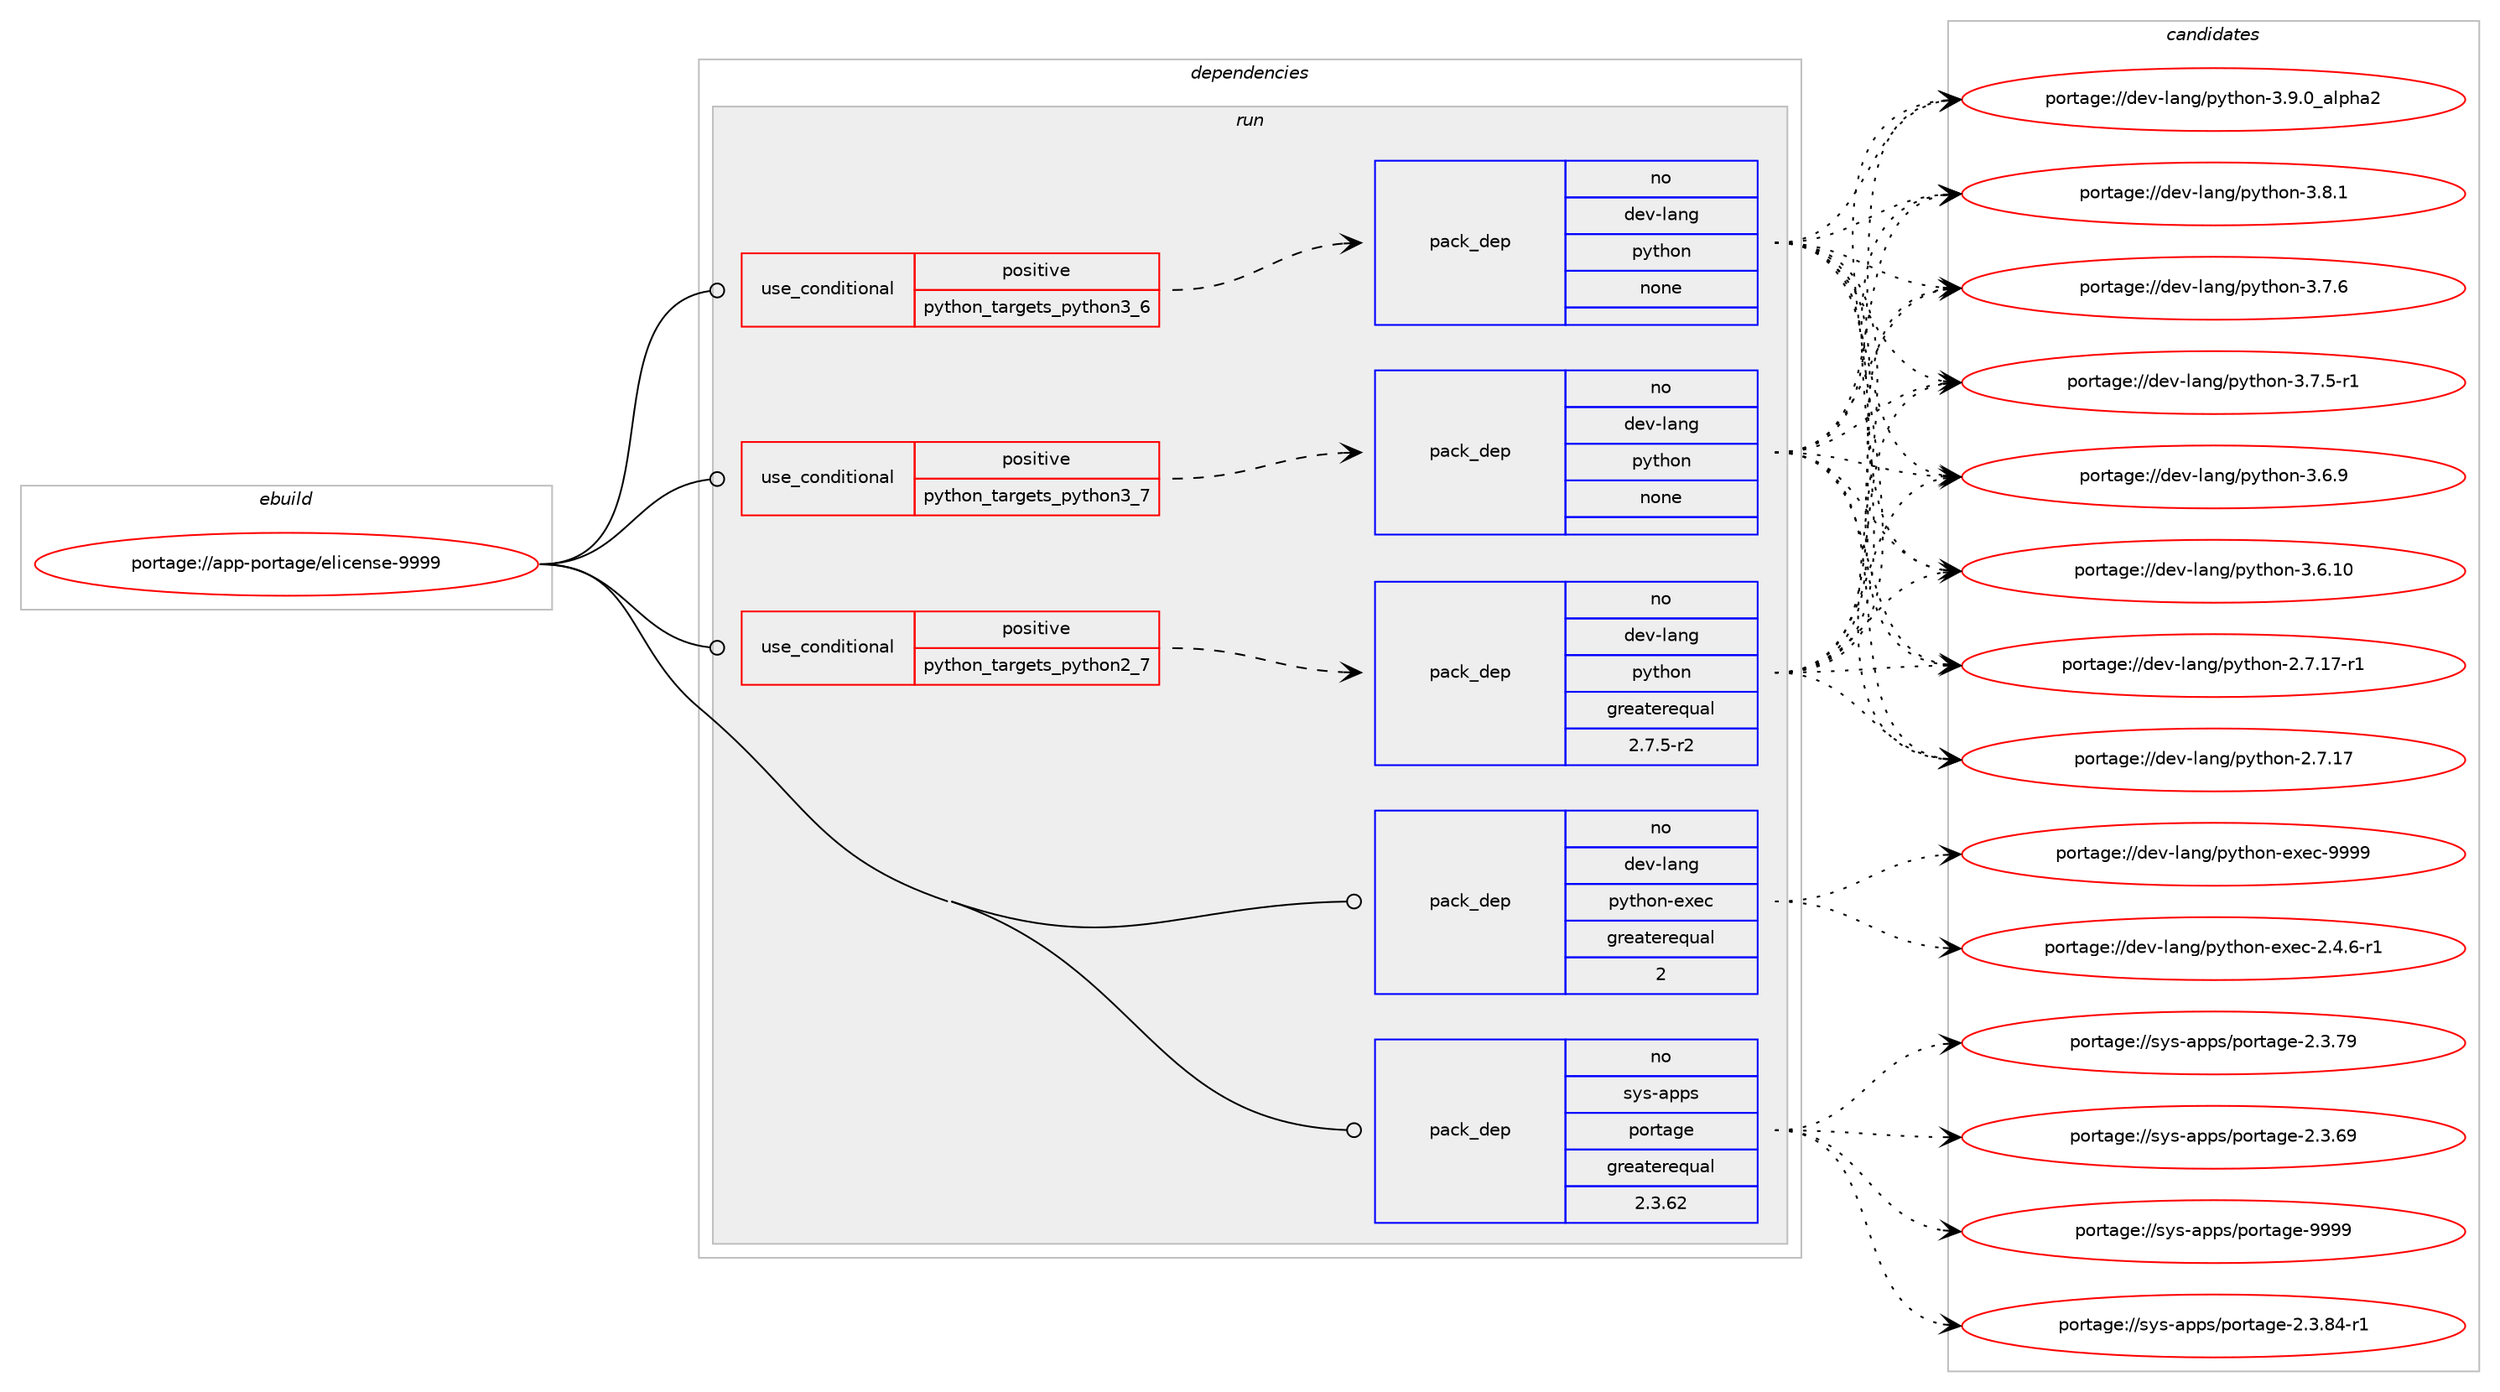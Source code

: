 digraph prolog {

# *************
# Graph options
# *************

newrank=true;
concentrate=true;
compound=true;
graph [rankdir=LR,fontname=Helvetica,fontsize=10,ranksep=1.5];#, ranksep=2.5, nodesep=0.2];
edge  [arrowhead=vee];
node  [fontname=Helvetica,fontsize=10];

# **********
# The ebuild
# **********

subgraph cluster_leftcol {
color=gray;
label=<<i>ebuild</i>>;
id [label="portage://app-portage/elicense-9999", color=red, width=4, href="../app-portage/elicense-9999.svg"];
}

# ****************
# The dependencies
# ****************

subgraph cluster_midcol {
color=gray;
label=<<i>dependencies</i>>;
subgraph cluster_compile {
fillcolor="#eeeeee";
style=filled;
label=<<i>compile</i>>;
}
subgraph cluster_compileandrun {
fillcolor="#eeeeee";
style=filled;
label=<<i>compile and run</i>>;
}
subgraph cluster_run {
fillcolor="#eeeeee";
style=filled;
label=<<i>run</i>>;
subgraph cond141386 {
dependency602553 [label=<<TABLE BORDER="0" CELLBORDER="1" CELLSPACING="0" CELLPADDING="4"><TR><TD ROWSPAN="3" CELLPADDING="10">use_conditional</TD></TR><TR><TD>positive</TD></TR><TR><TD>python_targets_python2_7</TD></TR></TABLE>>, shape=none, color=red];
subgraph pack453118 {
dependency602554 [label=<<TABLE BORDER="0" CELLBORDER="1" CELLSPACING="0" CELLPADDING="4" WIDTH="220"><TR><TD ROWSPAN="6" CELLPADDING="30">pack_dep</TD></TR><TR><TD WIDTH="110">no</TD></TR><TR><TD>dev-lang</TD></TR><TR><TD>python</TD></TR><TR><TD>greaterequal</TD></TR><TR><TD>2.7.5-r2</TD></TR></TABLE>>, shape=none, color=blue];
}
dependency602553:e -> dependency602554:w [weight=20,style="dashed",arrowhead="vee"];
}
id:e -> dependency602553:w [weight=20,style="solid",arrowhead="odot"];
subgraph cond141387 {
dependency602555 [label=<<TABLE BORDER="0" CELLBORDER="1" CELLSPACING="0" CELLPADDING="4"><TR><TD ROWSPAN="3" CELLPADDING="10">use_conditional</TD></TR><TR><TD>positive</TD></TR><TR><TD>python_targets_python3_6</TD></TR></TABLE>>, shape=none, color=red];
subgraph pack453119 {
dependency602556 [label=<<TABLE BORDER="0" CELLBORDER="1" CELLSPACING="0" CELLPADDING="4" WIDTH="220"><TR><TD ROWSPAN="6" CELLPADDING="30">pack_dep</TD></TR><TR><TD WIDTH="110">no</TD></TR><TR><TD>dev-lang</TD></TR><TR><TD>python</TD></TR><TR><TD>none</TD></TR><TR><TD></TD></TR></TABLE>>, shape=none, color=blue];
}
dependency602555:e -> dependency602556:w [weight=20,style="dashed",arrowhead="vee"];
}
id:e -> dependency602555:w [weight=20,style="solid",arrowhead="odot"];
subgraph cond141388 {
dependency602557 [label=<<TABLE BORDER="0" CELLBORDER="1" CELLSPACING="0" CELLPADDING="4"><TR><TD ROWSPAN="3" CELLPADDING="10">use_conditional</TD></TR><TR><TD>positive</TD></TR><TR><TD>python_targets_python3_7</TD></TR></TABLE>>, shape=none, color=red];
subgraph pack453120 {
dependency602558 [label=<<TABLE BORDER="0" CELLBORDER="1" CELLSPACING="0" CELLPADDING="4" WIDTH="220"><TR><TD ROWSPAN="6" CELLPADDING="30">pack_dep</TD></TR><TR><TD WIDTH="110">no</TD></TR><TR><TD>dev-lang</TD></TR><TR><TD>python</TD></TR><TR><TD>none</TD></TR><TR><TD></TD></TR></TABLE>>, shape=none, color=blue];
}
dependency602557:e -> dependency602558:w [weight=20,style="dashed",arrowhead="vee"];
}
id:e -> dependency602557:w [weight=20,style="solid",arrowhead="odot"];
subgraph pack453121 {
dependency602559 [label=<<TABLE BORDER="0" CELLBORDER="1" CELLSPACING="0" CELLPADDING="4" WIDTH="220"><TR><TD ROWSPAN="6" CELLPADDING="30">pack_dep</TD></TR><TR><TD WIDTH="110">no</TD></TR><TR><TD>dev-lang</TD></TR><TR><TD>python-exec</TD></TR><TR><TD>greaterequal</TD></TR><TR><TD>2</TD></TR></TABLE>>, shape=none, color=blue];
}
id:e -> dependency602559:w [weight=20,style="solid",arrowhead="odot"];
subgraph pack453122 {
dependency602560 [label=<<TABLE BORDER="0" CELLBORDER="1" CELLSPACING="0" CELLPADDING="4" WIDTH="220"><TR><TD ROWSPAN="6" CELLPADDING="30">pack_dep</TD></TR><TR><TD WIDTH="110">no</TD></TR><TR><TD>sys-apps</TD></TR><TR><TD>portage</TD></TR><TR><TD>greaterequal</TD></TR><TR><TD>2.3.62</TD></TR></TABLE>>, shape=none, color=blue];
}
id:e -> dependency602560:w [weight=20,style="solid",arrowhead="odot"];
}
}

# **************
# The candidates
# **************

subgraph cluster_choices {
rank=same;
color=gray;
label=<<i>candidates</i>>;

subgraph choice453118 {
color=black;
nodesep=1;
choice10010111845108971101034711212111610411111045514657464895971081121049750 [label="portage://dev-lang/python-3.9.0_alpha2", color=red, width=4,href="../dev-lang/python-3.9.0_alpha2.svg"];
choice100101118451089711010347112121116104111110455146564649 [label="portage://dev-lang/python-3.8.1", color=red, width=4,href="../dev-lang/python-3.8.1.svg"];
choice100101118451089711010347112121116104111110455146554654 [label="portage://dev-lang/python-3.7.6", color=red, width=4,href="../dev-lang/python-3.7.6.svg"];
choice1001011184510897110103471121211161041111104551465546534511449 [label="portage://dev-lang/python-3.7.5-r1", color=red, width=4,href="../dev-lang/python-3.7.5-r1.svg"];
choice100101118451089711010347112121116104111110455146544657 [label="portage://dev-lang/python-3.6.9", color=red, width=4,href="../dev-lang/python-3.6.9.svg"];
choice10010111845108971101034711212111610411111045514654464948 [label="portage://dev-lang/python-3.6.10", color=red, width=4,href="../dev-lang/python-3.6.10.svg"];
choice100101118451089711010347112121116104111110455046554649554511449 [label="portage://dev-lang/python-2.7.17-r1", color=red, width=4,href="../dev-lang/python-2.7.17-r1.svg"];
choice10010111845108971101034711212111610411111045504655464955 [label="portage://dev-lang/python-2.7.17", color=red, width=4,href="../dev-lang/python-2.7.17.svg"];
dependency602554:e -> choice10010111845108971101034711212111610411111045514657464895971081121049750:w [style=dotted,weight="100"];
dependency602554:e -> choice100101118451089711010347112121116104111110455146564649:w [style=dotted,weight="100"];
dependency602554:e -> choice100101118451089711010347112121116104111110455146554654:w [style=dotted,weight="100"];
dependency602554:e -> choice1001011184510897110103471121211161041111104551465546534511449:w [style=dotted,weight="100"];
dependency602554:e -> choice100101118451089711010347112121116104111110455146544657:w [style=dotted,weight="100"];
dependency602554:e -> choice10010111845108971101034711212111610411111045514654464948:w [style=dotted,weight="100"];
dependency602554:e -> choice100101118451089711010347112121116104111110455046554649554511449:w [style=dotted,weight="100"];
dependency602554:e -> choice10010111845108971101034711212111610411111045504655464955:w [style=dotted,weight="100"];
}
subgraph choice453119 {
color=black;
nodesep=1;
choice10010111845108971101034711212111610411111045514657464895971081121049750 [label="portage://dev-lang/python-3.9.0_alpha2", color=red, width=4,href="../dev-lang/python-3.9.0_alpha2.svg"];
choice100101118451089711010347112121116104111110455146564649 [label="portage://dev-lang/python-3.8.1", color=red, width=4,href="../dev-lang/python-3.8.1.svg"];
choice100101118451089711010347112121116104111110455146554654 [label="portage://dev-lang/python-3.7.6", color=red, width=4,href="../dev-lang/python-3.7.6.svg"];
choice1001011184510897110103471121211161041111104551465546534511449 [label="portage://dev-lang/python-3.7.5-r1", color=red, width=4,href="../dev-lang/python-3.7.5-r1.svg"];
choice100101118451089711010347112121116104111110455146544657 [label="portage://dev-lang/python-3.6.9", color=red, width=4,href="../dev-lang/python-3.6.9.svg"];
choice10010111845108971101034711212111610411111045514654464948 [label="portage://dev-lang/python-3.6.10", color=red, width=4,href="../dev-lang/python-3.6.10.svg"];
choice100101118451089711010347112121116104111110455046554649554511449 [label="portage://dev-lang/python-2.7.17-r1", color=red, width=4,href="../dev-lang/python-2.7.17-r1.svg"];
choice10010111845108971101034711212111610411111045504655464955 [label="portage://dev-lang/python-2.7.17", color=red, width=4,href="../dev-lang/python-2.7.17.svg"];
dependency602556:e -> choice10010111845108971101034711212111610411111045514657464895971081121049750:w [style=dotted,weight="100"];
dependency602556:e -> choice100101118451089711010347112121116104111110455146564649:w [style=dotted,weight="100"];
dependency602556:e -> choice100101118451089711010347112121116104111110455146554654:w [style=dotted,weight="100"];
dependency602556:e -> choice1001011184510897110103471121211161041111104551465546534511449:w [style=dotted,weight="100"];
dependency602556:e -> choice100101118451089711010347112121116104111110455146544657:w [style=dotted,weight="100"];
dependency602556:e -> choice10010111845108971101034711212111610411111045514654464948:w [style=dotted,weight="100"];
dependency602556:e -> choice100101118451089711010347112121116104111110455046554649554511449:w [style=dotted,weight="100"];
dependency602556:e -> choice10010111845108971101034711212111610411111045504655464955:w [style=dotted,weight="100"];
}
subgraph choice453120 {
color=black;
nodesep=1;
choice10010111845108971101034711212111610411111045514657464895971081121049750 [label="portage://dev-lang/python-3.9.0_alpha2", color=red, width=4,href="../dev-lang/python-3.9.0_alpha2.svg"];
choice100101118451089711010347112121116104111110455146564649 [label="portage://dev-lang/python-3.8.1", color=red, width=4,href="../dev-lang/python-3.8.1.svg"];
choice100101118451089711010347112121116104111110455146554654 [label="portage://dev-lang/python-3.7.6", color=red, width=4,href="../dev-lang/python-3.7.6.svg"];
choice1001011184510897110103471121211161041111104551465546534511449 [label="portage://dev-lang/python-3.7.5-r1", color=red, width=4,href="../dev-lang/python-3.7.5-r1.svg"];
choice100101118451089711010347112121116104111110455146544657 [label="portage://dev-lang/python-3.6.9", color=red, width=4,href="../dev-lang/python-3.6.9.svg"];
choice10010111845108971101034711212111610411111045514654464948 [label="portage://dev-lang/python-3.6.10", color=red, width=4,href="../dev-lang/python-3.6.10.svg"];
choice100101118451089711010347112121116104111110455046554649554511449 [label="portage://dev-lang/python-2.7.17-r1", color=red, width=4,href="../dev-lang/python-2.7.17-r1.svg"];
choice10010111845108971101034711212111610411111045504655464955 [label="portage://dev-lang/python-2.7.17", color=red, width=4,href="../dev-lang/python-2.7.17.svg"];
dependency602558:e -> choice10010111845108971101034711212111610411111045514657464895971081121049750:w [style=dotted,weight="100"];
dependency602558:e -> choice100101118451089711010347112121116104111110455146564649:w [style=dotted,weight="100"];
dependency602558:e -> choice100101118451089711010347112121116104111110455146554654:w [style=dotted,weight="100"];
dependency602558:e -> choice1001011184510897110103471121211161041111104551465546534511449:w [style=dotted,weight="100"];
dependency602558:e -> choice100101118451089711010347112121116104111110455146544657:w [style=dotted,weight="100"];
dependency602558:e -> choice10010111845108971101034711212111610411111045514654464948:w [style=dotted,weight="100"];
dependency602558:e -> choice100101118451089711010347112121116104111110455046554649554511449:w [style=dotted,weight="100"];
dependency602558:e -> choice10010111845108971101034711212111610411111045504655464955:w [style=dotted,weight="100"];
}
subgraph choice453121 {
color=black;
nodesep=1;
choice10010111845108971101034711212111610411111045101120101994557575757 [label="portage://dev-lang/python-exec-9999", color=red, width=4,href="../dev-lang/python-exec-9999.svg"];
choice10010111845108971101034711212111610411111045101120101994550465246544511449 [label="portage://dev-lang/python-exec-2.4.6-r1", color=red, width=4,href="../dev-lang/python-exec-2.4.6-r1.svg"];
dependency602559:e -> choice10010111845108971101034711212111610411111045101120101994557575757:w [style=dotted,weight="100"];
dependency602559:e -> choice10010111845108971101034711212111610411111045101120101994550465246544511449:w [style=dotted,weight="100"];
}
subgraph choice453122 {
color=black;
nodesep=1;
choice115121115459711211211547112111114116971031014557575757 [label="portage://sys-apps/portage-9999", color=red, width=4,href="../sys-apps/portage-9999.svg"];
choice11512111545971121121154711211111411697103101455046514656524511449 [label="portage://sys-apps/portage-2.3.84-r1", color=red, width=4,href="../sys-apps/portage-2.3.84-r1.svg"];
choice1151211154597112112115471121111141169710310145504651465557 [label="portage://sys-apps/portage-2.3.79", color=red, width=4,href="../sys-apps/portage-2.3.79.svg"];
choice1151211154597112112115471121111141169710310145504651465457 [label="portage://sys-apps/portage-2.3.69", color=red, width=4,href="../sys-apps/portage-2.3.69.svg"];
dependency602560:e -> choice115121115459711211211547112111114116971031014557575757:w [style=dotted,weight="100"];
dependency602560:e -> choice11512111545971121121154711211111411697103101455046514656524511449:w [style=dotted,weight="100"];
dependency602560:e -> choice1151211154597112112115471121111141169710310145504651465557:w [style=dotted,weight="100"];
dependency602560:e -> choice1151211154597112112115471121111141169710310145504651465457:w [style=dotted,weight="100"];
}
}

}
